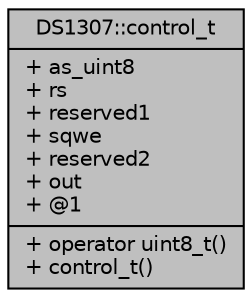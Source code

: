 digraph "DS1307::control_t"
{
  edge [fontname="Helvetica",fontsize="10",labelfontname="Helvetica",labelfontsize="10"];
  node [fontname="Helvetica",fontsize="10",shape=record];
  Node1 [label="{DS1307::control_t\n|+ as_uint8\l+ rs\l+ reserved1\l+ sqwe\l+ reserved2\l+ out\l+ @1\l|+ operator uint8_t()\l+ control_t()\l}",height=0.2,width=0.4,color="black", fillcolor="grey75", style="filled", fontcolor="black"];
}
